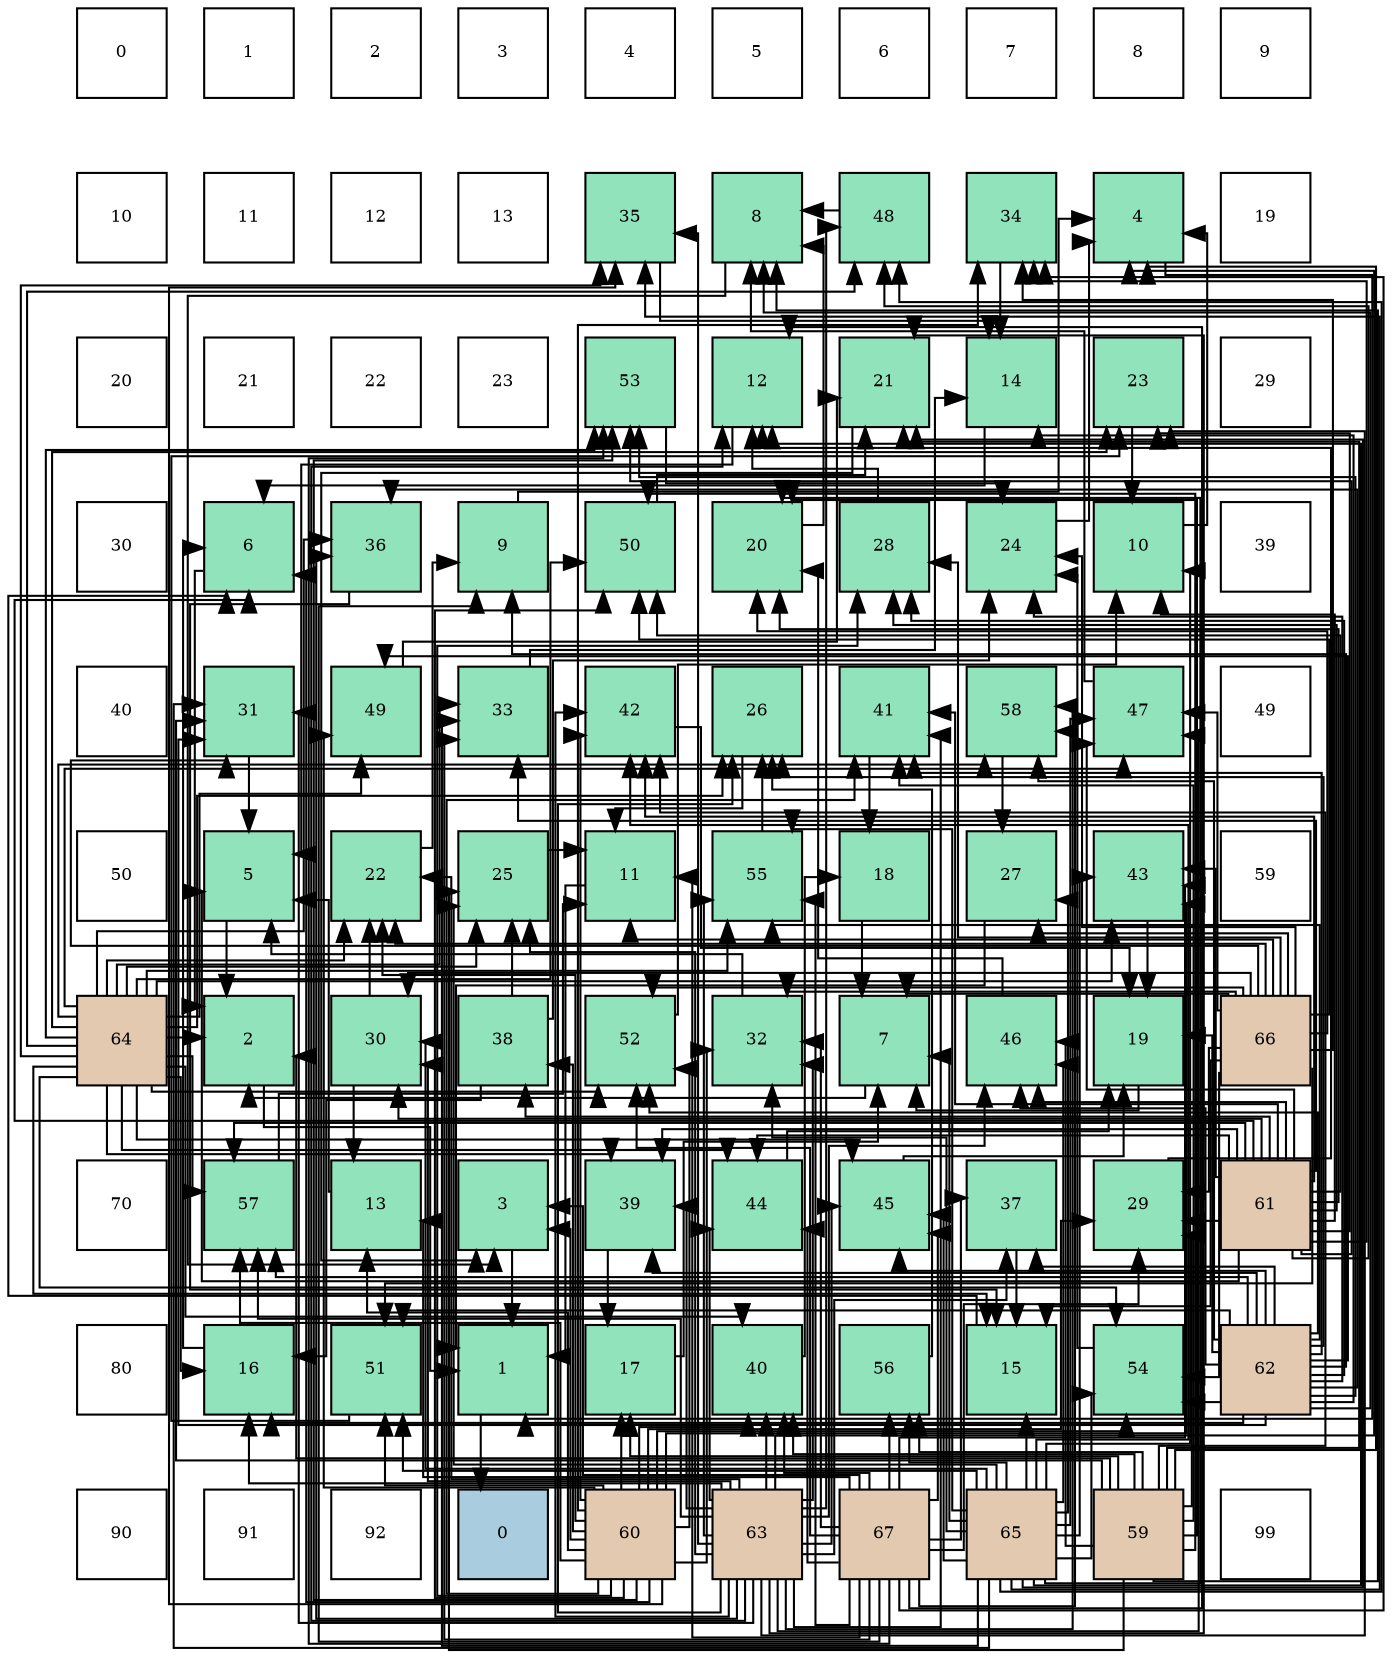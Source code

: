 digraph layout{
 rankdir=TB;
 splines=ortho;
 node [style=filled shape=square fixedsize=true width=0.6];
0[label="0", fontsize=8, fillcolor="#ffffff"];
1[label="1", fontsize=8, fillcolor="#ffffff"];
2[label="2", fontsize=8, fillcolor="#ffffff"];
3[label="3", fontsize=8, fillcolor="#ffffff"];
4[label="4", fontsize=8, fillcolor="#ffffff"];
5[label="5", fontsize=8, fillcolor="#ffffff"];
6[label="6", fontsize=8, fillcolor="#ffffff"];
7[label="7", fontsize=8, fillcolor="#ffffff"];
8[label="8", fontsize=8, fillcolor="#ffffff"];
9[label="9", fontsize=8, fillcolor="#ffffff"];
10[label="10", fontsize=8, fillcolor="#ffffff"];
11[label="11", fontsize=8, fillcolor="#ffffff"];
12[label="12", fontsize=8, fillcolor="#ffffff"];
13[label="13", fontsize=8, fillcolor="#ffffff"];
14[label="35", fontsize=8, fillcolor="#91e3bb"];
15[label="8", fontsize=8, fillcolor="#91e3bb"];
16[label="48", fontsize=8, fillcolor="#91e3bb"];
17[label="34", fontsize=8, fillcolor="#91e3bb"];
18[label="4", fontsize=8, fillcolor="#91e3bb"];
19[label="19", fontsize=8, fillcolor="#ffffff"];
20[label="20", fontsize=8, fillcolor="#ffffff"];
21[label="21", fontsize=8, fillcolor="#ffffff"];
22[label="22", fontsize=8, fillcolor="#ffffff"];
23[label="23", fontsize=8, fillcolor="#ffffff"];
24[label="53", fontsize=8, fillcolor="#91e3bb"];
25[label="12", fontsize=8, fillcolor="#91e3bb"];
26[label="21", fontsize=8, fillcolor="#91e3bb"];
27[label="14", fontsize=8, fillcolor="#91e3bb"];
28[label="23", fontsize=8, fillcolor="#91e3bb"];
29[label="29", fontsize=8, fillcolor="#ffffff"];
30[label="30", fontsize=8, fillcolor="#ffffff"];
31[label="6", fontsize=8, fillcolor="#91e3bb"];
32[label="36", fontsize=8, fillcolor="#91e3bb"];
33[label="9", fontsize=8, fillcolor="#91e3bb"];
34[label="50", fontsize=8, fillcolor="#91e3bb"];
35[label="20", fontsize=8, fillcolor="#91e3bb"];
36[label="28", fontsize=8, fillcolor="#91e3bb"];
37[label="24", fontsize=8, fillcolor="#91e3bb"];
38[label="10", fontsize=8, fillcolor="#91e3bb"];
39[label="39", fontsize=8, fillcolor="#ffffff"];
40[label="40", fontsize=8, fillcolor="#ffffff"];
41[label="31", fontsize=8, fillcolor="#91e3bb"];
42[label="49", fontsize=8, fillcolor="#91e3bb"];
43[label="33", fontsize=8, fillcolor="#91e3bb"];
44[label="42", fontsize=8, fillcolor="#91e3bb"];
45[label="26", fontsize=8, fillcolor="#91e3bb"];
46[label="41", fontsize=8, fillcolor="#91e3bb"];
47[label="58", fontsize=8, fillcolor="#91e3bb"];
48[label="47", fontsize=8, fillcolor="#91e3bb"];
49[label="49", fontsize=8, fillcolor="#ffffff"];
50[label="50", fontsize=8, fillcolor="#ffffff"];
51[label="5", fontsize=8, fillcolor="#91e3bb"];
52[label="22", fontsize=8, fillcolor="#91e3bb"];
53[label="25", fontsize=8, fillcolor="#91e3bb"];
54[label="11", fontsize=8, fillcolor="#91e3bb"];
55[label="55", fontsize=8, fillcolor="#91e3bb"];
56[label="18", fontsize=8, fillcolor="#91e3bb"];
57[label="27", fontsize=8, fillcolor="#91e3bb"];
58[label="43", fontsize=8, fillcolor="#91e3bb"];
59[label="59", fontsize=8, fillcolor="#ffffff"];
60[label="64", fontsize=8, fillcolor="#e3c9af"];
61[label="2", fontsize=8, fillcolor="#91e3bb"];
62[label="30", fontsize=8, fillcolor="#91e3bb"];
63[label="38", fontsize=8, fillcolor="#91e3bb"];
64[label="52", fontsize=8, fillcolor="#91e3bb"];
65[label="32", fontsize=8, fillcolor="#91e3bb"];
66[label="7", fontsize=8, fillcolor="#91e3bb"];
67[label="46", fontsize=8, fillcolor="#91e3bb"];
68[label="19", fontsize=8, fillcolor="#91e3bb"];
69[label="66", fontsize=8, fillcolor="#e3c9af"];
70[label="70", fontsize=8, fillcolor="#ffffff"];
71[label="57", fontsize=8, fillcolor="#91e3bb"];
72[label="13", fontsize=8, fillcolor="#91e3bb"];
73[label="3", fontsize=8, fillcolor="#91e3bb"];
74[label="39", fontsize=8, fillcolor="#91e3bb"];
75[label="44", fontsize=8, fillcolor="#91e3bb"];
76[label="45", fontsize=8, fillcolor="#91e3bb"];
77[label="37", fontsize=8, fillcolor="#91e3bb"];
78[label="29", fontsize=8, fillcolor="#91e3bb"];
79[label="61", fontsize=8, fillcolor="#e3c9af"];
80[label="80", fontsize=8, fillcolor="#ffffff"];
81[label="16", fontsize=8, fillcolor="#91e3bb"];
82[label="51", fontsize=8, fillcolor="#91e3bb"];
83[label="1", fontsize=8, fillcolor="#91e3bb"];
84[label="17", fontsize=8, fillcolor="#91e3bb"];
85[label="40", fontsize=8, fillcolor="#91e3bb"];
86[label="56", fontsize=8, fillcolor="#91e3bb"];
87[label="15", fontsize=8, fillcolor="#91e3bb"];
88[label="54", fontsize=8, fillcolor="#91e3bb"];
89[label="62", fontsize=8, fillcolor="#e3c9af"];
90[label="90", fontsize=8, fillcolor="#ffffff"];
91[label="91", fontsize=8, fillcolor="#ffffff"];
92[label="92", fontsize=8, fillcolor="#ffffff"];
93[label="0", fontsize=8, fillcolor="#a9ccde"];
94[label="60", fontsize=8, fillcolor="#e3c9af"];
95[label="63", fontsize=8, fillcolor="#e3c9af"];
96[label="67", fontsize=8, fillcolor="#e3c9af"];
97[label="65", fontsize=8, fillcolor="#e3c9af"];
98[label="59", fontsize=8, fillcolor="#e3c9af"];
99[label="99", fontsize=8, fillcolor="#ffffff"];
edge [constraint=false, style=vis];83 -> 93;
61 -> 83;
73 -> 83;
18 -> 83;
51 -> 61;
31 -> 61;
66 -> 61;
15 -> 73;
33 -> 18;
38 -> 18;
54 -> 83;
25 -> 51;
72 -> 51;
27 -> 31;
87 -> 31;
81 -> 31;
84 -> 66;
56 -> 66;
68 -> 66;
35 -> 15;
26 -> 73;
52 -> 33;
28 -> 38;
37 -> 18;
53 -> 54;
45 -> 54;
57 -> 83;
36 -> 25;
78 -> 25;
62 -> 72;
62 -> 52;
41 -> 51;
65 -> 51;
43 -> 27;
17 -> 27;
14 -> 27;
32 -> 87;
77 -> 87;
63 -> 81;
63 -> 37;
63 -> 53;
74 -> 84;
85 -> 56;
46 -> 56;
44 -> 68;
58 -> 68;
75 -> 68;
76 -> 68;
67 -> 35;
48 -> 15;
16 -> 15;
42 -> 26;
34 -> 26;
82 -> 28;
64 -> 38;
24 -> 37;
88 -> 37;
55 -> 45;
86 -> 45;
71 -> 54;
47 -> 57;
98 -> 61;
98 -> 18;
98 -> 15;
98 -> 84;
98 -> 35;
98 -> 26;
98 -> 53;
98 -> 78;
98 -> 41;
98 -> 85;
98 -> 46;
98 -> 44;
98 -> 67;
98 -> 34;
98 -> 86;
94 -> 73;
94 -> 31;
94 -> 72;
94 -> 84;
94 -> 52;
94 -> 36;
94 -> 78;
94 -> 65;
94 -> 17;
94 -> 14;
94 -> 63;
94 -> 85;
94 -> 46;
94 -> 44;
94 -> 58;
94 -> 42;
94 -> 34;
94 -> 82;
94 -> 64;
94 -> 24;
94 -> 88;
94 -> 71;
79 -> 51;
79 -> 31;
79 -> 38;
79 -> 35;
79 -> 28;
79 -> 36;
79 -> 78;
79 -> 62;
79 -> 43;
79 -> 17;
79 -> 63;
79 -> 74;
79 -> 46;
79 -> 44;
79 -> 58;
79 -> 75;
79 -> 67;
79 -> 48;
79 -> 16;
79 -> 34;
79 -> 24;
79 -> 71;
89 -> 15;
89 -> 33;
89 -> 27;
89 -> 81;
89 -> 68;
89 -> 37;
89 -> 45;
89 -> 36;
89 -> 41;
89 -> 32;
89 -> 77;
89 -> 74;
89 -> 46;
89 -> 76;
89 -> 67;
89 -> 42;
89 -> 82;
89 -> 64;
89 -> 24;
89 -> 88;
89 -> 55;
89 -> 71;
89 -> 47;
95 -> 18;
95 -> 25;
95 -> 81;
95 -> 26;
95 -> 52;
95 -> 28;
95 -> 53;
95 -> 45;
95 -> 62;
95 -> 41;
95 -> 65;
95 -> 14;
95 -> 32;
95 -> 77;
95 -> 74;
95 -> 85;
95 -> 46;
95 -> 44;
95 -> 75;
95 -> 76;
95 -> 67;
95 -> 48;
95 -> 16;
95 -> 55;
95 -> 71;
95 -> 47;
60 -> 61;
60 -> 87;
60 -> 81;
60 -> 52;
60 -> 28;
60 -> 53;
60 -> 45;
60 -> 43;
60 -> 14;
60 -> 32;
60 -> 74;
60 -> 85;
60 -> 58;
60 -> 75;
60 -> 76;
60 -> 48;
60 -> 16;
60 -> 42;
60 -> 34;
60 -> 64;
60 -> 24;
60 -> 88;
60 -> 55;
60 -> 71;
60 -> 47;
97 -> 66;
97 -> 38;
97 -> 25;
97 -> 87;
97 -> 35;
97 -> 26;
97 -> 53;
97 -> 57;
97 -> 62;
97 -> 41;
97 -> 65;
97 -> 43;
97 -> 14;
97 -> 44;
97 -> 58;
97 -> 76;
97 -> 67;
97 -> 48;
97 -> 16;
97 -> 82;
97 -> 88;
97 -> 55;
97 -> 86;
69 -> 66;
69 -> 54;
69 -> 87;
69 -> 35;
69 -> 52;
69 -> 37;
69 -> 57;
69 -> 36;
69 -> 78;
69 -> 62;
69 -> 41;
69 -> 65;
69 -> 17;
69 -> 48;
69 -> 34;
69 -> 82;
69 -> 64;
69 -> 88;
96 -> 73;
96 -> 33;
96 -> 54;
96 -> 25;
96 -> 72;
96 -> 78;
96 -> 65;
96 -> 43;
96 -> 17;
96 -> 77;
96 -> 85;
96 -> 58;
96 -> 75;
96 -> 76;
96 -> 64;
96 -> 24;
96 -> 55;
96 -> 86;
96 -> 47;
edge [constraint=true, style=invis];
0 -> 10 -> 20 -> 30 -> 40 -> 50 -> 60 -> 70 -> 80 -> 90;
1 -> 11 -> 21 -> 31 -> 41 -> 51 -> 61 -> 71 -> 81 -> 91;
2 -> 12 -> 22 -> 32 -> 42 -> 52 -> 62 -> 72 -> 82 -> 92;
3 -> 13 -> 23 -> 33 -> 43 -> 53 -> 63 -> 73 -> 83 -> 93;
4 -> 14 -> 24 -> 34 -> 44 -> 54 -> 64 -> 74 -> 84 -> 94;
5 -> 15 -> 25 -> 35 -> 45 -> 55 -> 65 -> 75 -> 85 -> 95;
6 -> 16 -> 26 -> 36 -> 46 -> 56 -> 66 -> 76 -> 86 -> 96;
7 -> 17 -> 27 -> 37 -> 47 -> 57 -> 67 -> 77 -> 87 -> 97;
8 -> 18 -> 28 -> 38 -> 48 -> 58 -> 68 -> 78 -> 88 -> 98;
9 -> 19 -> 29 -> 39 -> 49 -> 59 -> 69 -> 79 -> 89 -> 99;
rank = same {0 -> 1 -> 2 -> 3 -> 4 -> 5 -> 6 -> 7 -> 8 -> 9};
rank = same {10 -> 11 -> 12 -> 13 -> 14 -> 15 -> 16 -> 17 -> 18 -> 19};
rank = same {20 -> 21 -> 22 -> 23 -> 24 -> 25 -> 26 -> 27 -> 28 -> 29};
rank = same {30 -> 31 -> 32 -> 33 -> 34 -> 35 -> 36 -> 37 -> 38 -> 39};
rank = same {40 -> 41 -> 42 -> 43 -> 44 -> 45 -> 46 -> 47 -> 48 -> 49};
rank = same {50 -> 51 -> 52 -> 53 -> 54 -> 55 -> 56 -> 57 -> 58 -> 59};
rank = same {60 -> 61 -> 62 -> 63 -> 64 -> 65 -> 66 -> 67 -> 68 -> 69};
rank = same {70 -> 71 -> 72 -> 73 -> 74 -> 75 -> 76 -> 77 -> 78 -> 79};
rank = same {80 -> 81 -> 82 -> 83 -> 84 -> 85 -> 86 -> 87 -> 88 -> 89};
rank = same {90 -> 91 -> 92 -> 93 -> 94 -> 95 -> 96 -> 97 -> 98 -> 99};
}